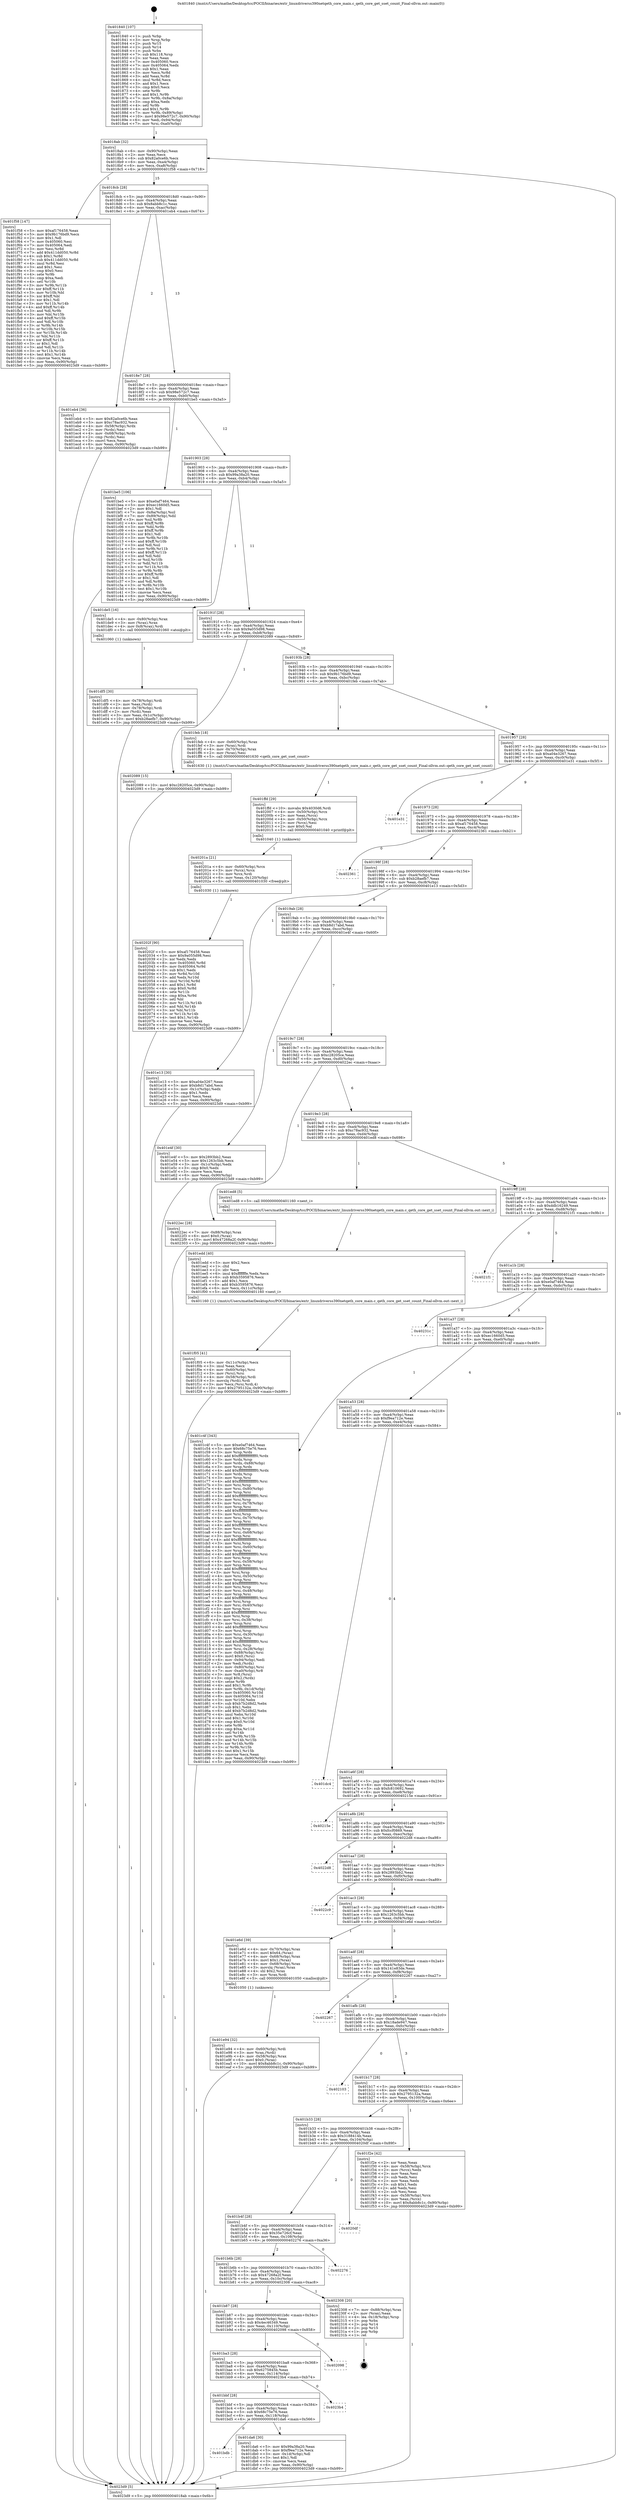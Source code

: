 digraph "0x401840" {
  label = "0x401840 (/mnt/c/Users/mathe/Desktop/tcc/POCII/binaries/extr_linuxdriverss390netqeth_core_main.c_qeth_core_get_sset_count_Final-ollvm.out::main(0))"
  labelloc = "t"
  node[shape=record]

  Entry [label="",width=0.3,height=0.3,shape=circle,fillcolor=black,style=filled]
  "0x4018ab" [label="{
     0x4018ab [32]\l
     | [instrs]\l
     &nbsp;&nbsp;0x4018ab \<+6\>: mov -0x90(%rbp),%eax\l
     &nbsp;&nbsp;0x4018b1 \<+2\>: mov %eax,%ecx\l
     &nbsp;&nbsp;0x4018b3 \<+6\>: sub $0x82a0ce6b,%ecx\l
     &nbsp;&nbsp;0x4018b9 \<+6\>: mov %eax,-0xa4(%rbp)\l
     &nbsp;&nbsp;0x4018bf \<+6\>: mov %ecx,-0xa8(%rbp)\l
     &nbsp;&nbsp;0x4018c5 \<+6\>: je 0000000000401f58 \<main+0x718\>\l
  }"]
  "0x401f58" [label="{
     0x401f58 [147]\l
     | [instrs]\l
     &nbsp;&nbsp;0x401f58 \<+5\>: mov $0xaf176458,%eax\l
     &nbsp;&nbsp;0x401f5d \<+5\>: mov $0x9b176bd9,%ecx\l
     &nbsp;&nbsp;0x401f62 \<+2\>: mov $0x1,%dl\l
     &nbsp;&nbsp;0x401f64 \<+7\>: mov 0x405060,%esi\l
     &nbsp;&nbsp;0x401f6b \<+7\>: mov 0x405064,%edi\l
     &nbsp;&nbsp;0x401f72 \<+3\>: mov %esi,%r8d\l
     &nbsp;&nbsp;0x401f75 \<+7\>: add $0x411dd050,%r8d\l
     &nbsp;&nbsp;0x401f7c \<+4\>: sub $0x1,%r8d\l
     &nbsp;&nbsp;0x401f80 \<+7\>: sub $0x411dd050,%r8d\l
     &nbsp;&nbsp;0x401f87 \<+4\>: imul %r8d,%esi\l
     &nbsp;&nbsp;0x401f8b \<+3\>: and $0x1,%esi\l
     &nbsp;&nbsp;0x401f8e \<+3\>: cmp $0x0,%esi\l
     &nbsp;&nbsp;0x401f91 \<+4\>: sete %r9b\l
     &nbsp;&nbsp;0x401f95 \<+3\>: cmp $0xa,%edi\l
     &nbsp;&nbsp;0x401f98 \<+4\>: setl %r10b\l
     &nbsp;&nbsp;0x401f9c \<+3\>: mov %r9b,%r11b\l
     &nbsp;&nbsp;0x401f9f \<+4\>: xor $0xff,%r11b\l
     &nbsp;&nbsp;0x401fa3 \<+3\>: mov %r10b,%bl\l
     &nbsp;&nbsp;0x401fa6 \<+3\>: xor $0xff,%bl\l
     &nbsp;&nbsp;0x401fa9 \<+3\>: xor $0x1,%dl\l
     &nbsp;&nbsp;0x401fac \<+3\>: mov %r11b,%r14b\l
     &nbsp;&nbsp;0x401faf \<+4\>: and $0xff,%r14b\l
     &nbsp;&nbsp;0x401fb3 \<+3\>: and %dl,%r9b\l
     &nbsp;&nbsp;0x401fb6 \<+3\>: mov %bl,%r15b\l
     &nbsp;&nbsp;0x401fb9 \<+4\>: and $0xff,%r15b\l
     &nbsp;&nbsp;0x401fbd \<+3\>: and %dl,%r10b\l
     &nbsp;&nbsp;0x401fc0 \<+3\>: or %r9b,%r14b\l
     &nbsp;&nbsp;0x401fc3 \<+3\>: or %r10b,%r15b\l
     &nbsp;&nbsp;0x401fc6 \<+3\>: xor %r15b,%r14b\l
     &nbsp;&nbsp;0x401fc9 \<+3\>: or %bl,%r11b\l
     &nbsp;&nbsp;0x401fcc \<+4\>: xor $0xff,%r11b\l
     &nbsp;&nbsp;0x401fd0 \<+3\>: or $0x1,%dl\l
     &nbsp;&nbsp;0x401fd3 \<+3\>: and %dl,%r11b\l
     &nbsp;&nbsp;0x401fd6 \<+3\>: or %r11b,%r14b\l
     &nbsp;&nbsp;0x401fd9 \<+4\>: test $0x1,%r14b\l
     &nbsp;&nbsp;0x401fdd \<+3\>: cmovne %ecx,%eax\l
     &nbsp;&nbsp;0x401fe0 \<+6\>: mov %eax,-0x90(%rbp)\l
     &nbsp;&nbsp;0x401fe6 \<+5\>: jmp 00000000004023d9 \<main+0xb99\>\l
  }"]
  "0x4018cb" [label="{
     0x4018cb [28]\l
     | [instrs]\l
     &nbsp;&nbsp;0x4018cb \<+5\>: jmp 00000000004018d0 \<main+0x90\>\l
     &nbsp;&nbsp;0x4018d0 \<+6\>: mov -0xa4(%rbp),%eax\l
     &nbsp;&nbsp;0x4018d6 \<+5\>: sub $0x8abb8c1c,%eax\l
     &nbsp;&nbsp;0x4018db \<+6\>: mov %eax,-0xac(%rbp)\l
     &nbsp;&nbsp;0x4018e1 \<+6\>: je 0000000000401eb4 \<main+0x674\>\l
  }"]
  Exit [label="",width=0.3,height=0.3,shape=circle,fillcolor=black,style=filled,peripheries=2]
  "0x401eb4" [label="{
     0x401eb4 [36]\l
     | [instrs]\l
     &nbsp;&nbsp;0x401eb4 \<+5\>: mov $0x82a0ce6b,%eax\l
     &nbsp;&nbsp;0x401eb9 \<+5\>: mov $0xc78ac932,%ecx\l
     &nbsp;&nbsp;0x401ebe \<+4\>: mov -0x58(%rbp),%rdx\l
     &nbsp;&nbsp;0x401ec2 \<+2\>: mov (%rdx),%esi\l
     &nbsp;&nbsp;0x401ec4 \<+4\>: mov -0x68(%rbp),%rdx\l
     &nbsp;&nbsp;0x401ec8 \<+2\>: cmp (%rdx),%esi\l
     &nbsp;&nbsp;0x401eca \<+3\>: cmovl %ecx,%eax\l
     &nbsp;&nbsp;0x401ecd \<+6\>: mov %eax,-0x90(%rbp)\l
     &nbsp;&nbsp;0x401ed3 \<+5\>: jmp 00000000004023d9 \<main+0xb99\>\l
  }"]
  "0x4018e7" [label="{
     0x4018e7 [28]\l
     | [instrs]\l
     &nbsp;&nbsp;0x4018e7 \<+5\>: jmp 00000000004018ec \<main+0xac\>\l
     &nbsp;&nbsp;0x4018ec \<+6\>: mov -0xa4(%rbp),%eax\l
     &nbsp;&nbsp;0x4018f2 \<+5\>: sub $0x98e572c7,%eax\l
     &nbsp;&nbsp;0x4018f7 \<+6\>: mov %eax,-0xb0(%rbp)\l
     &nbsp;&nbsp;0x4018fd \<+6\>: je 0000000000401be5 \<main+0x3a5\>\l
  }"]
  "0x40202f" [label="{
     0x40202f [90]\l
     | [instrs]\l
     &nbsp;&nbsp;0x40202f \<+5\>: mov $0xaf176458,%eax\l
     &nbsp;&nbsp;0x402034 \<+5\>: mov $0x9a055d98,%esi\l
     &nbsp;&nbsp;0x402039 \<+2\>: xor %edx,%edx\l
     &nbsp;&nbsp;0x40203b \<+8\>: mov 0x405060,%r8d\l
     &nbsp;&nbsp;0x402043 \<+8\>: mov 0x405064,%r9d\l
     &nbsp;&nbsp;0x40204b \<+3\>: sub $0x1,%edx\l
     &nbsp;&nbsp;0x40204e \<+3\>: mov %r8d,%r10d\l
     &nbsp;&nbsp;0x402051 \<+3\>: add %edx,%r10d\l
     &nbsp;&nbsp;0x402054 \<+4\>: imul %r10d,%r8d\l
     &nbsp;&nbsp;0x402058 \<+4\>: and $0x1,%r8d\l
     &nbsp;&nbsp;0x40205c \<+4\>: cmp $0x0,%r8d\l
     &nbsp;&nbsp;0x402060 \<+4\>: sete %r11b\l
     &nbsp;&nbsp;0x402064 \<+4\>: cmp $0xa,%r9d\l
     &nbsp;&nbsp;0x402068 \<+3\>: setl %bl\l
     &nbsp;&nbsp;0x40206b \<+3\>: mov %r11b,%r14b\l
     &nbsp;&nbsp;0x40206e \<+3\>: and %bl,%r14b\l
     &nbsp;&nbsp;0x402071 \<+3\>: xor %bl,%r11b\l
     &nbsp;&nbsp;0x402074 \<+3\>: or %r11b,%r14b\l
     &nbsp;&nbsp;0x402077 \<+4\>: test $0x1,%r14b\l
     &nbsp;&nbsp;0x40207b \<+3\>: cmovne %esi,%eax\l
     &nbsp;&nbsp;0x40207e \<+6\>: mov %eax,-0x90(%rbp)\l
     &nbsp;&nbsp;0x402084 \<+5\>: jmp 00000000004023d9 \<main+0xb99\>\l
  }"]
  "0x401be5" [label="{
     0x401be5 [106]\l
     | [instrs]\l
     &nbsp;&nbsp;0x401be5 \<+5\>: mov $0xe0af7464,%eax\l
     &nbsp;&nbsp;0x401bea \<+5\>: mov $0xec1660d5,%ecx\l
     &nbsp;&nbsp;0x401bef \<+2\>: mov $0x1,%dl\l
     &nbsp;&nbsp;0x401bf1 \<+7\>: mov -0x8a(%rbp),%sil\l
     &nbsp;&nbsp;0x401bf8 \<+7\>: mov -0x89(%rbp),%dil\l
     &nbsp;&nbsp;0x401bff \<+3\>: mov %sil,%r8b\l
     &nbsp;&nbsp;0x401c02 \<+4\>: xor $0xff,%r8b\l
     &nbsp;&nbsp;0x401c06 \<+3\>: mov %dil,%r9b\l
     &nbsp;&nbsp;0x401c09 \<+4\>: xor $0xff,%r9b\l
     &nbsp;&nbsp;0x401c0d \<+3\>: xor $0x1,%dl\l
     &nbsp;&nbsp;0x401c10 \<+3\>: mov %r8b,%r10b\l
     &nbsp;&nbsp;0x401c13 \<+4\>: and $0xff,%r10b\l
     &nbsp;&nbsp;0x401c17 \<+3\>: and %dl,%sil\l
     &nbsp;&nbsp;0x401c1a \<+3\>: mov %r9b,%r11b\l
     &nbsp;&nbsp;0x401c1d \<+4\>: and $0xff,%r11b\l
     &nbsp;&nbsp;0x401c21 \<+3\>: and %dl,%dil\l
     &nbsp;&nbsp;0x401c24 \<+3\>: or %sil,%r10b\l
     &nbsp;&nbsp;0x401c27 \<+3\>: or %dil,%r11b\l
     &nbsp;&nbsp;0x401c2a \<+3\>: xor %r11b,%r10b\l
     &nbsp;&nbsp;0x401c2d \<+3\>: or %r9b,%r8b\l
     &nbsp;&nbsp;0x401c30 \<+4\>: xor $0xff,%r8b\l
     &nbsp;&nbsp;0x401c34 \<+3\>: or $0x1,%dl\l
     &nbsp;&nbsp;0x401c37 \<+3\>: and %dl,%r8b\l
     &nbsp;&nbsp;0x401c3a \<+3\>: or %r8b,%r10b\l
     &nbsp;&nbsp;0x401c3d \<+4\>: test $0x1,%r10b\l
     &nbsp;&nbsp;0x401c41 \<+3\>: cmovne %ecx,%eax\l
     &nbsp;&nbsp;0x401c44 \<+6\>: mov %eax,-0x90(%rbp)\l
     &nbsp;&nbsp;0x401c4a \<+5\>: jmp 00000000004023d9 \<main+0xb99\>\l
  }"]
  "0x401903" [label="{
     0x401903 [28]\l
     | [instrs]\l
     &nbsp;&nbsp;0x401903 \<+5\>: jmp 0000000000401908 \<main+0xc8\>\l
     &nbsp;&nbsp;0x401908 \<+6\>: mov -0xa4(%rbp),%eax\l
     &nbsp;&nbsp;0x40190e \<+5\>: sub $0x99a38a20,%eax\l
     &nbsp;&nbsp;0x401913 \<+6\>: mov %eax,-0xb4(%rbp)\l
     &nbsp;&nbsp;0x401919 \<+6\>: je 0000000000401de5 \<main+0x5a5\>\l
  }"]
  "0x4023d9" [label="{
     0x4023d9 [5]\l
     | [instrs]\l
     &nbsp;&nbsp;0x4023d9 \<+5\>: jmp 00000000004018ab \<main+0x6b\>\l
  }"]
  "0x401840" [label="{
     0x401840 [107]\l
     | [instrs]\l
     &nbsp;&nbsp;0x401840 \<+1\>: push %rbp\l
     &nbsp;&nbsp;0x401841 \<+3\>: mov %rsp,%rbp\l
     &nbsp;&nbsp;0x401844 \<+2\>: push %r15\l
     &nbsp;&nbsp;0x401846 \<+2\>: push %r14\l
     &nbsp;&nbsp;0x401848 \<+1\>: push %rbx\l
     &nbsp;&nbsp;0x401849 \<+7\>: sub $0x118,%rsp\l
     &nbsp;&nbsp;0x401850 \<+2\>: xor %eax,%eax\l
     &nbsp;&nbsp;0x401852 \<+7\>: mov 0x405060,%ecx\l
     &nbsp;&nbsp;0x401859 \<+7\>: mov 0x405064,%edx\l
     &nbsp;&nbsp;0x401860 \<+3\>: sub $0x1,%eax\l
     &nbsp;&nbsp;0x401863 \<+3\>: mov %ecx,%r8d\l
     &nbsp;&nbsp;0x401866 \<+3\>: add %eax,%r8d\l
     &nbsp;&nbsp;0x401869 \<+4\>: imul %r8d,%ecx\l
     &nbsp;&nbsp;0x40186d \<+3\>: and $0x1,%ecx\l
     &nbsp;&nbsp;0x401870 \<+3\>: cmp $0x0,%ecx\l
     &nbsp;&nbsp;0x401873 \<+4\>: sete %r9b\l
     &nbsp;&nbsp;0x401877 \<+4\>: and $0x1,%r9b\l
     &nbsp;&nbsp;0x40187b \<+7\>: mov %r9b,-0x8a(%rbp)\l
     &nbsp;&nbsp;0x401882 \<+3\>: cmp $0xa,%edx\l
     &nbsp;&nbsp;0x401885 \<+4\>: setl %r9b\l
     &nbsp;&nbsp;0x401889 \<+4\>: and $0x1,%r9b\l
     &nbsp;&nbsp;0x40188d \<+7\>: mov %r9b,-0x89(%rbp)\l
     &nbsp;&nbsp;0x401894 \<+10\>: movl $0x98e572c7,-0x90(%rbp)\l
     &nbsp;&nbsp;0x40189e \<+6\>: mov %edi,-0x94(%rbp)\l
     &nbsp;&nbsp;0x4018a4 \<+7\>: mov %rsi,-0xa0(%rbp)\l
  }"]
  "0x40201a" [label="{
     0x40201a [21]\l
     | [instrs]\l
     &nbsp;&nbsp;0x40201a \<+4\>: mov -0x60(%rbp),%rcx\l
     &nbsp;&nbsp;0x40201e \<+3\>: mov (%rcx),%rcx\l
     &nbsp;&nbsp;0x402021 \<+3\>: mov %rcx,%rdi\l
     &nbsp;&nbsp;0x402024 \<+6\>: mov %eax,-0x120(%rbp)\l
     &nbsp;&nbsp;0x40202a \<+5\>: call 0000000000401030 \<free@plt\>\l
     | [calls]\l
     &nbsp;&nbsp;0x401030 \{1\} (unknown)\l
  }"]
  "0x401de5" [label="{
     0x401de5 [16]\l
     | [instrs]\l
     &nbsp;&nbsp;0x401de5 \<+4\>: mov -0x80(%rbp),%rax\l
     &nbsp;&nbsp;0x401de9 \<+3\>: mov (%rax),%rax\l
     &nbsp;&nbsp;0x401dec \<+4\>: mov 0x8(%rax),%rdi\l
     &nbsp;&nbsp;0x401df0 \<+5\>: call 0000000000401060 \<atoi@plt\>\l
     | [calls]\l
     &nbsp;&nbsp;0x401060 \{1\} (unknown)\l
  }"]
  "0x40191f" [label="{
     0x40191f [28]\l
     | [instrs]\l
     &nbsp;&nbsp;0x40191f \<+5\>: jmp 0000000000401924 \<main+0xe4\>\l
     &nbsp;&nbsp;0x401924 \<+6\>: mov -0xa4(%rbp),%eax\l
     &nbsp;&nbsp;0x40192a \<+5\>: sub $0x9a055d98,%eax\l
     &nbsp;&nbsp;0x40192f \<+6\>: mov %eax,-0xb8(%rbp)\l
     &nbsp;&nbsp;0x401935 \<+6\>: je 0000000000402089 \<main+0x849\>\l
  }"]
  "0x401ffd" [label="{
     0x401ffd [29]\l
     | [instrs]\l
     &nbsp;&nbsp;0x401ffd \<+10\>: movabs $0x4030d6,%rdi\l
     &nbsp;&nbsp;0x402007 \<+4\>: mov -0x50(%rbp),%rcx\l
     &nbsp;&nbsp;0x40200b \<+2\>: mov %eax,(%rcx)\l
     &nbsp;&nbsp;0x40200d \<+4\>: mov -0x50(%rbp),%rcx\l
     &nbsp;&nbsp;0x402011 \<+2\>: mov (%rcx),%esi\l
     &nbsp;&nbsp;0x402013 \<+2\>: mov $0x0,%al\l
     &nbsp;&nbsp;0x402015 \<+5\>: call 0000000000401040 \<printf@plt\>\l
     | [calls]\l
     &nbsp;&nbsp;0x401040 \{1\} (unknown)\l
  }"]
  "0x402089" [label="{
     0x402089 [15]\l
     | [instrs]\l
     &nbsp;&nbsp;0x402089 \<+10\>: movl $0xc28205ce,-0x90(%rbp)\l
     &nbsp;&nbsp;0x402093 \<+5\>: jmp 00000000004023d9 \<main+0xb99\>\l
  }"]
  "0x40193b" [label="{
     0x40193b [28]\l
     | [instrs]\l
     &nbsp;&nbsp;0x40193b \<+5\>: jmp 0000000000401940 \<main+0x100\>\l
     &nbsp;&nbsp;0x401940 \<+6\>: mov -0xa4(%rbp),%eax\l
     &nbsp;&nbsp;0x401946 \<+5\>: sub $0x9b176bd9,%eax\l
     &nbsp;&nbsp;0x40194b \<+6\>: mov %eax,-0xbc(%rbp)\l
     &nbsp;&nbsp;0x401951 \<+6\>: je 0000000000401feb \<main+0x7ab\>\l
  }"]
  "0x401f05" [label="{
     0x401f05 [41]\l
     | [instrs]\l
     &nbsp;&nbsp;0x401f05 \<+6\>: mov -0x11c(%rbp),%ecx\l
     &nbsp;&nbsp;0x401f0b \<+3\>: imul %eax,%ecx\l
     &nbsp;&nbsp;0x401f0e \<+4\>: mov -0x60(%rbp),%rsi\l
     &nbsp;&nbsp;0x401f12 \<+3\>: mov (%rsi),%rsi\l
     &nbsp;&nbsp;0x401f15 \<+4\>: mov -0x58(%rbp),%rdi\l
     &nbsp;&nbsp;0x401f19 \<+3\>: movslq (%rdi),%rdi\l
     &nbsp;&nbsp;0x401f1c \<+3\>: mov %ecx,(%rsi,%rdi,4)\l
     &nbsp;&nbsp;0x401f1f \<+10\>: movl $0x2795132a,-0x90(%rbp)\l
     &nbsp;&nbsp;0x401f29 \<+5\>: jmp 00000000004023d9 \<main+0xb99\>\l
  }"]
  "0x401feb" [label="{
     0x401feb [18]\l
     | [instrs]\l
     &nbsp;&nbsp;0x401feb \<+4\>: mov -0x60(%rbp),%rax\l
     &nbsp;&nbsp;0x401fef \<+3\>: mov (%rax),%rdi\l
     &nbsp;&nbsp;0x401ff2 \<+4\>: mov -0x70(%rbp),%rax\l
     &nbsp;&nbsp;0x401ff6 \<+2\>: mov (%rax),%esi\l
     &nbsp;&nbsp;0x401ff8 \<+5\>: call 0000000000401630 \<qeth_core_get_sset_count\>\l
     | [calls]\l
     &nbsp;&nbsp;0x401630 \{1\} (/mnt/c/Users/mathe/Desktop/tcc/POCII/binaries/extr_linuxdriverss390netqeth_core_main.c_qeth_core_get_sset_count_Final-ollvm.out::qeth_core_get_sset_count)\l
  }"]
  "0x401957" [label="{
     0x401957 [28]\l
     | [instrs]\l
     &nbsp;&nbsp;0x401957 \<+5\>: jmp 000000000040195c \<main+0x11c\>\l
     &nbsp;&nbsp;0x40195c \<+6\>: mov -0xa4(%rbp),%eax\l
     &nbsp;&nbsp;0x401962 \<+5\>: sub $0xa04e3267,%eax\l
     &nbsp;&nbsp;0x401967 \<+6\>: mov %eax,-0xc0(%rbp)\l
     &nbsp;&nbsp;0x40196d \<+6\>: je 0000000000401e31 \<main+0x5f1\>\l
  }"]
  "0x401edd" [label="{
     0x401edd [40]\l
     | [instrs]\l
     &nbsp;&nbsp;0x401edd \<+5\>: mov $0x2,%ecx\l
     &nbsp;&nbsp;0x401ee2 \<+1\>: cltd\l
     &nbsp;&nbsp;0x401ee3 \<+2\>: idiv %ecx\l
     &nbsp;&nbsp;0x401ee5 \<+6\>: imul $0xfffffffe,%edx,%ecx\l
     &nbsp;&nbsp;0x401eeb \<+6\>: sub $0xb3595876,%ecx\l
     &nbsp;&nbsp;0x401ef1 \<+3\>: add $0x1,%ecx\l
     &nbsp;&nbsp;0x401ef4 \<+6\>: add $0xb3595876,%ecx\l
     &nbsp;&nbsp;0x401efa \<+6\>: mov %ecx,-0x11c(%rbp)\l
     &nbsp;&nbsp;0x401f00 \<+5\>: call 0000000000401160 \<next_i\>\l
     | [calls]\l
     &nbsp;&nbsp;0x401160 \{1\} (/mnt/c/Users/mathe/Desktop/tcc/POCII/binaries/extr_linuxdriverss390netqeth_core_main.c_qeth_core_get_sset_count_Final-ollvm.out::next_i)\l
  }"]
  "0x401e31" [label="{
     0x401e31\l
  }", style=dashed]
  "0x401973" [label="{
     0x401973 [28]\l
     | [instrs]\l
     &nbsp;&nbsp;0x401973 \<+5\>: jmp 0000000000401978 \<main+0x138\>\l
     &nbsp;&nbsp;0x401978 \<+6\>: mov -0xa4(%rbp),%eax\l
     &nbsp;&nbsp;0x40197e \<+5\>: sub $0xaf176458,%eax\l
     &nbsp;&nbsp;0x401983 \<+6\>: mov %eax,-0xc4(%rbp)\l
     &nbsp;&nbsp;0x401989 \<+6\>: je 0000000000402361 \<main+0xb21\>\l
  }"]
  "0x401e94" [label="{
     0x401e94 [32]\l
     | [instrs]\l
     &nbsp;&nbsp;0x401e94 \<+4\>: mov -0x60(%rbp),%rdi\l
     &nbsp;&nbsp;0x401e98 \<+3\>: mov %rax,(%rdi)\l
     &nbsp;&nbsp;0x401e9b \<+4\>: mov -0x58(%rbp),%rax\l
     &nbsp;&nbsp;0x401e9f \<+6\>: movl $0x0,(%rax)\l
     &nbsp;&nbsp;0x401ea5 \<+10\>: movl $0x8abb8c1c,-0x90(%rbp)\l
     &nbsp;&nbsp;0x401eaf \<+5\>: jmp 00000000004023d9 \<main+0xb99\>\l
  }"]
  "0x402361" [label="{
     0x402361\l
  }", style=dashed]
  "0x40198f" [label="{
     0x40198f [28]\l
     | [instrs]\l
     &nbsp;&nbsp;0x40198f \<+5\>: jmp 0000000000401994 \<main+0x154\>\l
     &nbsp;&nbsp;0x401994 \<+6\>: mov -0xa4(%rbp),%eax\l
     &nbsp;&nbsp;0x40199a \<+5\>: sub $0xb28aefb7,%eax\l
     &nbsp;&nbsp;0x40199f \<+6\>: mov %eax,-0xc8(%rbp)\l
     &nbsp;&nbsp;0x4019a5 \<+6\>: je 0000000000401e13 \<main+0x5d3\>\l
  }"]
  "0x401df5" [label="{
     0x401df5 [30]\l
     | [instrs]\l
     &nbsp;&nbsp;0x401df5 \<+4\>: mov -0x78(%rbp),%rdi\l
     &nbsp;&nbsp;0x401df9 \<+2\>: mov %eax,(%rdi)\l
     &nbsp;&nbsp;0x401dfb \<+4\>: mov -0x78(%rbp),%rdi\l
     &nbsp;&nbsp;0x401dff \<+2\>: mov (%rdi),%eax\l
     &nbsp;&nbsp;0x401e01 \<+3\>: mov %eax,-0x1c(%rbp)\l
     &nbsp;&nbsp;0x401e04 \<+10\>: movl $0xb28aefb7,-0x90(%rbp)\l
     &nbsp;&nbsp;0x401e0e \<+5\>: jmp 00000000004023d9 \<main+0xb99\>\l
  }"]
  "0x401e13" [label="{
     0x401e13 [30]\l
     | [instrs]\l
     &nbsp;&nbsp;0x401e13 \<+5\>: mov $0xa04e3267,%eax\l
     &nbsp;&nbsp;0x401e18 \<+5\>: mov $0xb8d17abd,%ecx\l
     &nbsp;&nbsp;0x401e1d \<+3\>: mov -0x1c(%rbp),%edx\l
     &nbsp;&nbsp;0x401e20 \<+3\>: cmp $0x1,%edx\l
     &nbsp;&nbsp;0x401e23 \<+3\>: cmovl %ecx,%eax\l
     &nbsp;&nbsp;0x401e26 \<+6\>: mov %eax,-0x90(%rbp)\l
     &nbsp;&nbsp;0x401e2c \<+5\>: jmp 00000000004023d9 \<main+0xb99\>\l
  }"]
  "0x4019ab" [label="{
     0x4019ab [28]\l
     | [instrs]\l
     &nbsp;&nbsp;0x4019ab \<+5\>: jmp 00000000004019b0 \<main+0x170\>\l
     &nbsp;&nbsp;0x4019b0 \<+6\>: mov -0xa4(%rbp),%eax\l
     &nbsp;&nbsp;0x4019b6 \<+5\>: sub $0xb8d17abd,%eax\l
     &nbsp;&nbsp;0x4019bb \<+6\>: mov %eax,-0xcc(%rbp)\l
     &nbsp;&nbsp;0x4019c1 \<+6\>: je 0000000000401e4f \<main+0x60f\>\l
  }"]
  "0x401bdb" [label="{
     0x401bdb\l
  }", style=dashed]
  "0x401e4f" [label="{
     0x401e4f [30]\l
     | [instrs]\l
     &nbsp;&nbsp;0x401e4f \<+5\>: mov $0x2893bb2,%eax\l
     &nbsp;&nbsp;0x401e54 \<+5\>: mov $0x1263c5bb,%ecx\l
     &nbsp;&nbsp;0x401e59 \<+3\>: mov -0x1c(%rbp),%edx\l
     &nbsp;&nbsp;0x401e5c \<+3\>: cmp $0x0,%edx\l
     &nbsp;&nbsp;0x401e5f \<+3\>: cmove %ecx,%eax\l
     &nbsp;&nbsp;0x401e62 \<+6\>: mov %eax,-0x90(%rbp)\l
     &nbsp;&nbsp;0x401e68 \<+5\>: jmp 00000000004023d9 \<main+0xb99\>\l
  }"]
  "0x4019c7" [label="{
     0x4019c7 [28]\l
     | [instrs]\l
     &nbsp;&nbsp;0x4019c7 \<+5\>: jmp 00000000004019cc \<main+0x18c\>\l
     &nbsp;&nbsp;0x4019cc \<+6\>: mov -0xa4(%rbp),%eax\l
     &nbsp;&nbsp;0x4019d2 \<+5\>: sub $0xc28205ce,%eax\l
     &nbsp;&nbsp;0x4019d7 \<+6\>: mov %eax,-0xd0(%rbp)\l
     &nbsp;&nbsp;0x4019dd \<+6\>: je 00000000004022ec \<main+0xaac\>\l
  }"]
  "0x401da6" [label="{
     0x401da6 [30]\l
     | [instrs]\l
     &nbsp;&nbsp;0x401da6 \<+5\>: mov $0x99a38a20,%eax\l
     &nbsp;&nbsp;0x401dab \<+5\>: mov $0xf9ea712e,%ecx\l
     &nbsp;&nbsp;0x401db0 \<+3\>: mov -0x1d(%rbp),%dl\l
     &nbsp;&nbsp;0x401db3 \<+3\>: test $0x1,%dl\l
     &nbsp;&nbsp;0x401db6 \<+3\>: cmovne %ecx,%eax\l
     &nbsp;&nbsp;0x401db9 \<+6\>: mov %eax,-0x90(%rbp)\l
     &nbsp;&nbsp;0x401dbf \<+5\>: jmp 00000000004023d9 \<main+0xb99\>\l
  }"]
  "0x4022ec" [label="{
     0x4022ec [28]\l
     | [instrs]\l
     &nbsp;&nbsp;0x4022ec \<+7\>: mov -0x88(%rbp),%rax\l
     &nbsp;&nbsp;0x4022f3 \<+6\>: movl $0x0,(%rax)\l
     &nbsp;&nbsp;0x4022f9 \<+10\>: movl $0x47268a2f,-0x90(%rbp)\l
     &nbsp;&nbsp;0x402303 \<+5\>: jmp 00000000004023d9 \<main+0xb99\>\l
  }"]
  "0x4019e3" [label="{
     0x4019e3 [28]\l
     | [instrs]\l
     &nbsp;&nbsp;0x4019e3 \<+5\>: jmp 00000000004019e8 \<main+0x1a8\>\l
     &nbsp;&nbsp;0x4019e8 \<+6\>: mov -0xa4(%rbp),%eax\l
     &nbsp;&nbsp;0x4019ee \<+5\>: sub $0xc78ac932,%eax\l
     &nbsp;&nbsp;0x4019f3 \<+6\>: mov %eax,-0xd4(%rbp)\l
     &nbsp;&nbsp;0x4019f9 \<+6\>: je 0000000000401ed8 \<main+0x698\>\l
  }"]
  "0x401bbf" [label="{
     0x401bbf [28]\l
     | [instrs]\l
     &nbsp;&nbsp;0x401bbf \<+5\>: jmp 0000000000401bc4 \<main+0x384\>\l
     &nbsp;&nbsp;0x401bc4 \<+6\>: mov -0xa4(%rbp),%eax\l
     &nbsp;&nbsp;0x401bca \<+5\>: sub $0x68c75e76,%eax\l
     &nbsp;&nbsp;0x401bcf \<+6\>: mov %eax,-0x118(%rbp)\l
     &nbsp;&nbsp;0x401bd5 \<+6\>: je 0000000000401da6 \<main+0x566\>\l
  }"]
  "0x401ed8" [label="{
     0x401ed8 [5]\l
     | [instrs]\l
     &nbsp;&nbsp;0x401ed8 \<+5\>: call 0000000000401160 \<next_i\>\l
     | [calls]\l
     &nbsp;&nbsp;0x401160 \{1\} (/mnt/c/Users/mathe/Desktop/tcc/POCII/binaries/extr_linuxdriverss390netqeth_core_main.c_qeth_core_get_sset_count_Final-ollvm.out::next_i)\l
  }"]
  "0x4019ff" [label="{
     0x4019ff [28]\l
     | [instrs]\l
     &nbsp;&nbsp;0x4019ff \<+5\>: jmp 0000000000401a04 \<main+0x1c4\>\l
     &nbsp;&nbsp;0x401a04 \<+6\>: mov -0xa4(%rbp),%eax\l
     &nbsp;&nbsp;0x401a0a \<+5\>: sub $0xddb16249,%eax\l
     &nbsp;&nbsp;0x401a0f \<+6\>: mov %eax,-0xd8(%rbp)\l
     &nbsp;&nbsp;0x401a15 \<+6\>: je 00000000004021f1 \<main+0x9b1\>\l
  }"]
  "0x4023b4" [label="{
     0x4023b4\l
  }", style=dashed]
  "0x4021f1" [label="{
     0x4021f1\l
  }", style=dashed]
  "0x401a1b" [label="{
     0x401a1b [28]\l
     | [instrs]\l
     &nbsp;&nbsp;0x401a1b \<+5\>: jmp 0000000000401a20 \<main+0x1e0\>\l
     &nbsp;&nbsp;0x401a20 \<+6\>: mov -0xa4(%rbp),%eax\l
     &nbsp;&nbsp;0x401a26 \<+5\>: sub $0xe0af7464,%eax\l
     &nbsp;&nbsp;0x401a2b \<+6\>: mov %eax,-0xdc(%rbp)\l
     &nbsp;&nbsp;0x401a31 \<+6\>: je 000000000040231c \<main+0xadc\>\l
  }"]
  "0x401ba3" [label="{
     0x401ba3 [28]\l
     | [instrs]\l
     &nbsp;&nbsp;0x401ba3 \<+5\>: jmp 0000000000401ba8 \<main+0x368\>\l
     &nbsp;&nbsp;0x401ba8 \<+6\>: mov -0xa4(%rbp),%eax\l
     &nbsp;&nbsp;0x401bae \<+5\>: sub $0x6275845b,%eax\l
     &nbsp;&nbsp;0x401bb3 \<+6\>: mov %eax,-0x114(%rbp)\l
     &nbsp;&nbsp;0x401bb9 \<+6\>: je 00000000004023b4 \<main+0xb74\>\l
  }"]
  "0x40231c" [label="{
     0x40231c\l
  }", style=dashed]
  "0x401a37" [label="{
     0x401a37 [28]\l
     | [instrs]\l
     &nbsp;&nbsp;0x401a37 \<+5\>: jmp 0000000000401a3c \<main+0x1fc\>\l
     &nbsp;&nbsp;0x401a3c \<+6\>: mov -0xa4(%rbp),%eax\l
     &nbsp;&nbsp;0x401a42 \<+5\>: sub $0xec1660d5,%eax\l
     &nbsp;&nbsp;0x401a47 \<+6\>: mov %eax,-0xe0(%rbp)\l
     &nbsp;&nbsp;0x401a4d \<+6\>: je 0000000000401c4f \<main+0x40f\>\l
  }"]
  "0x402098" [label="{
     0x402098\l
  }", style=dashed]
  "0x401c4f" [label="{
     0x401c4f [343]\l
     | [instrs]\l
     &nbsp;&nbsp;0x401c4f \<+5\>: mov $0xe0af7464,%eax\l
     &nbsp;&nbsp;0x401c54 \<+5\>: mov $0x68c75e76,%ecx\l
     &nbsp;&nbsp;0x401c59 \<+3\>: mov %rsp,%rdx\l
     &nbsp;&nbsp;0x401c5c \<+4\>: add $0xfffffffffffffff0,%rdx\l
     &nbsp;&nbsp;0x401c60 \<+3\>: mov %rdx,%rsp\l
     &nbsp;&nbsp;0x401c63 \<+7\>: mov %rdx,-0x88(%rbp)\l
     &nbsp;&nbsp;0x401c6a \<+3\>: mov %rsp,%rdx\l
     &nbsp;&nbsp;0x401c6d \<+4\>: add $0xfffffffffffffff0,%rdx\l
     &nbsp;&nbsp;0x401c71 \<+3\>: mov %rdx,%rsp\l
     &nbsp;&nbsp;0x401c74 \<+3\>: mov %rsp,%rsi\l
     &nbsp;&nbsp;0x401c77 \<+4\>: add $0xfffffffffffffff0,%rsi\l
     &nbsp;&nbsp;0x401c7b \<+3\>: mov %rsi,%rsp\l
     &nbsp;&nbsp;0x401c7e \<+4\>: mov %rsi,-0x80(%rbp)\l
     &nbsp;&nbsp;0x401c82 \<+3\>: mov %rsp,%rsi\l
     &nbsp;&nbsp;0x401c85 \<+4\>: add $0xfffffffffffffff0,%rsi\l
     &nbsp;&nbsp;0x401c89 \<+3\>: mov %rsi,%rsp\l
     &nbsp;&nbsp;0x401c8c \<+4\>: mov %rsi,-0x78(%rbp)\l
     &nbsp;&nbsp;0x401c90 \<+3\>: mov %rsp,%rsi\l
     &nbsp;&nbsp;0x401c93 \<+4\>: add $0xfffffffffffffff0,%rsi\l
     &nbsp;&nbsp;0x401c97 \<+3\>: mov %rsi,%rsp\l
     &nbsp;&nbsp;0x401c9a \<+4\>: mov %rsi,-0x70(%rbp)\l
     &nbsp;&nbsp;0x401c9e \<+3\>: mov %rsp,%rsi\l
     &nbsp;&nbsp;0x401ca1 \<+4\>: add $0xfffffffffffffff0,%rsi\l
     &nbsp;&nbsp;0x401ca5 \<+3\>: mov %rsi,%rsp\l
     &nbsp;&nbsp;0x401ca8 \<+4\>: mov %rsi,-0x68(%rbp)\l
     &nbsp;&nbsp;0x401cac \<+3\>: mov %rsp,%rsi\l
     &nbsp;&nbsp;0x401caf \<+4\>: add $0xfffffffffffffff0,%rsi\l
     &nbsp;&nbsp;0x401cb3 \<+3\>: mov %rsi,%rsp\l
     &nbsp;&nbsp;0x401cb6 \<+4\>: mov %rsi,-0x60(%rbp)\l
     &nbsp;&nbsp;0x401cba \<+3\>: mov %rsp,%rsi\l
     &nbsp;&nbsp;0x401cbd \<+4\>: add $0xfffffffffffffff0,%rsi\l
     &nbsp;&nbsp;0x401cc1 \<+3\>: mov %rsi,%rsp\l
     &nbsp;&nbsp;0x401cc4 \<+4\>: mov %rsi,-0x58(%rbp)\l
     &nbsp;&nbsp;0x401cc8 \<+3\>: mov %rsp,%rsi\l
     &nbsp;&nbsp;0x401ccb \<+4\>: add $0xfffffffffffffff0,%rsi\l
     &nbsp;&nbsp;0x401ccf \<+3\>: mov %rsi,%rsp\l
     &nbsp;&nbsp;0x401cd2 \<+4\>: mov %rsi,-0x50(%rbp)\l
     &nbsp;&nbsp;0x401cd6 \<+3\>: mov %rsp,%rsi\l
     &nbsp;&nbsp;0x401cd9 \<+4\>: add $0xfffffffffffffff0,%rsi\l
     &nbsp;&nbsp;0x401cdd \<+3\>: mov %rsi,%rsp\l
     &nbsp;&nbsp;0x401ce0 \<+4\>: mov %rsi,-0x48(%rbp)\l
     &nbsp;&nbsp;0x401ce4 \<+3\>: mov %rsp,%rsi\l
     &nbsp;&nbsp;0x401ce7 \<+4\>: add $0xfffffffffffffff0,%rsi\l
     &nbsp;&nbsp;0x401ceb \<+3\>: mov %rsi,%rsp\l
     &nbsp;&nbsp;0x401cee \<+4\>: mov %rsi,-0x40(%rbp)\l
     &nbsp;&nbsp;0x401cf2 \<+3\>: mov %rsp,%rsi\l
     &nbsp;&nbsp;0x401cf5 \<+4\>: add $0xfffffffffffffff0,%rsi\l
     &nbsp;&nbsp;0x401cf9 \<+3\>: mov %rsi,%rsp\l
     &nbsp;&nbsp;0x401cfc \<+4\>: mov %rsi,-0x38(%rbp)\l
     &nbsp;&nbsp;0x401d00 \<+3\>: mov %rsp,%rsi\l
     &nbsp;&nbsp;0x401d03 \<+4\>: add $0xfffffffffffffff0,%rsi\l
     &nbsp;&nbsp;0x401d07 \<+3\>: mov %rsi,%rsp\l
     &nbsp;&nbsp;0x401d0a \<+4\>: mov %rsi,-0x30(%rbp)\l
     &nbsp;&nbsp;0x401d0e \<+3\>: mov %rsp,%rsi\l
     &nbsp;&nbsp;0x401d11 \<+4\>: add $0xfffffffffffffff0,%rsi\l
     &nbsp;&nbsp;0x401d15 \<+3\>: mov %rsi,%rsp\l
     &nbsp;&nbsp;0x401d18 \<+4\>: mov %rsi,-0x28(%rbp)\l
     &nbsp;&nbsp;0x401d1c \<+7\>: mov -0x88(%rbp),%rsi\l
     &nbsp;&nbsp;0x401d23 \<+6\>: movl $0x0,(%rsi)\l
     &nbsp;&nbsp;0x401d29 \<+6\>: mov -0x94(%rbp),%edi\l
     &nbsp;&nbsp;0x401d2f \<+2\>: mov %edi,(%rdx)\l
     &nbsp;&nbsp;0x401d31 \<+4\>: mov -0x80(%rbp),%rsi\l
     &nbsp;&nbsp;0x401d35 \<+7\>: mov -0xa0(%rbp),%r8\l
     &nbsp;&nbsp;0x401d3c \<+3\>: mov %r8,(%rsi)\l
     &nbsp;&nbsp;0x401d3f \<+3\>: cmpl $0x2,(%rdx)\l
     &nbsp;&nbsp;0x401d42 \<+4\>: setne %r9b\l
     &nbsp;&nbsp;0x401d46 \<+4\>: and $0x1,%r9b\l
     &nbsp;&nbsp;0x401d4a \<+4\>: mov %r9b,-0x1d(%rbp)\l
     &nbsp;&nbsp;0x401d4e \<+8\>: mov 0x405060,%r10d\l
     &nbsp;&nbsp;0x401d56 \<+8\>: mov 0x405064,%r11d\l
     &nbsp;&nbsp;0x401d5e \<+3\>: mov %r10d,%ebx\l
     &nbsp;&nbsp;0x401d61 \<+6\>: sub $0xb7b2d8d2,%ebx\l
     &nbsp;&nbsp;0x401d67 \<+3\>: sub $0x1,%ebx\l
     &nbsp;&nbsp;0x401d6a \<+6\>: add $0xb7b2d8d2,%ebx\l
     &nbsp;&nbsp;0x401d70 \<+4\>: imul %ebx,%r10d\l
     &nbsp;&nbsp;0x401d74 \<+4\>: and $0x1,%r10d\l
     &nbsp;&nbsp;0x401d78 \<+4\>: cmp $0x0,%r10d\l
     &nbsp;&nbsp;0x401d7c \<+4\>: sete %r9b\l
     &nbsp;&nbsp;0x401d80 \<+4\>: cmp $0xa,%r11d\l
     &nbsp;&nbsp;0x401d84 \<+4\>: setl %r14b\l
     &nbsp;&nbsp;0x401d88 \<+3\>: mov %r9b,%r15b\l
     &nbsp;&nbsp;0x401d8b \<+3\>: and %r14b,%r15b\l
     &nbsp;&nbsp;0x401d8e \<+3\>: xor %r14b,%r9b\l
     &nbsp;&nbsp;0x401d91 \<+3\>: or %r9b,%r15b\l
     &nbsp;&nbsp;0x401d94 \<+4\>: test $0x1,%r15b\l
     &nbsp;&nbsp;0x401d98 \<+3\>: cmovne %ecx,%eax\l
     &nbsp;&nbsp;0x401d9b \<+6\>: mov %eax,-0x90(%rbp)\l
     &nbsp;&nbsp;0x401da1 \<+5\>: jmp 00000000004023d9 \<main+0xb99\>\l
  }"]
  "0x401a53" [label="{
     0x401a53 [28]\l
     | [instrs]\l
     &nbsp;&nbsp;0x401a53 \<+5\>: jmp 0000000000401a58 \<main+0x218\>\l
     &nbsp;&nbsp;0x401a58 \<+6\>: mov -0xa4(%rbp),%eax\l
     &nbsp;&nbsp;0x401a5e \<+5\>: sub $0xf9ea712e,%eax\l
     &nbsp;&nbsp;0x401a63 \<+6\>: mov %eax,-0xe4(%rbp)\l
     &nbsp;&nbsp;0x401a69 \<+6\>: je 0000000000401dc4 \<main+0x584\>\l
  }"]
  "0x401b87" [label="{
     0x401b87 [28]\l
     | [instrs]\l
     &nbsp;&nbsp;0x401b87 \<+5\>: jmp 0000000000401b8c \<main+0x34c\>\l
     &nbsp;&nbsp;0x401b8c \<+6\>: mov -0xa4(%rbp),%eax\l
     &nbsp;&nbsp;0x401b92 \<+5\>: sub $0x4ec46349,%eax\l
     &nbsp;&nbsp;0x401b97 \<+6\>: mov %eax,-0x110(%rbp)\l
     &nbsp;&nbsp;0x401b9d \<+6\>: je 0000000000402098 \<main+0x858\>\l
  }"]
  "0x402308" [label="{
     0x402308 [20]\l
     | [instrs]\l
     &nbsp;&nbsp;0x402308 \<+7\>: mov -0x88(%rbp),%rax\l
     &nbsp;&nbsp;0x40230f \<+2\>: mov (%rax),%eax\l
     &nbsp;&nbsp;0x402311 \<+4\>: lea -0x18(%rbp),%rsp\l
     &nbsp;&nbsp;0x402315 \<+1\>: pop %rbx\l
     &nbsp;&nbsp;0x402316 \<+2\>: pop %r14\l
     &nbsp;&nbsp;0x402318 \<+2\>: pop %r15\l
     &nbsp;&nbsp;0x40231a \<+1\>: pop %rbp\l
     &nbsp;&nbsp;0x40231b \<+1\>: ret\l
  }"]
  "0x401dc4" [label="{
     0x401dc4\l
  }", style=dashed]
  "0x401a6f" [label="{
     0x401a6f [28]\l
     | [instrs]\l
     &nbsp;&nbsp;0x401a6f \<+5\>: jmp 0000000000401a74 \<main+0x234\>\l
     &nbsp;&nbsp;0x401a74 \<+6\>: mov -0xa4(%rbp),%eax\l
     &nbsp;&nbsp;0x401a7a \<+5\>: sub $0xfc810692,%eax\l
     &nbsp;&nbsp;0x401a7f \<+6\>: mov %eax,-0xe8(%rbp)\l
     &nbsp;&nbsp;0x401a85 \<+6\>: je 000000000040215e \<main+0x91e\>\l
  }"]
  "0x401b6b" [label="{
     0x401b6b [28]\l
     | [instrs]\l
     &nbsp;&nbsp;0x401b6b \<+5\>: jmp 0000000000401b70 \<main+0x330\>\l
     &nbsp;&nbsp;0x401b70 \<+6\>: mov -0xa4(%rbp),%eax\l
     &nbsp;&nbsp;0x401b76 \<+5\>: sub $0x47268a2f,%eax\l
     &nbsp;&nbsp;0x401b7b \<+6\>: mov %eax,-0x10c(%rbp)\l
     &nbsp;&nbsp;0x401b81 \<+6\>: je 0000000000402308 \<main+0xac8\>\l
  }"]
  "0x40215e" [label="{
     0x40215e\l
  }", style=dashed]
  "0x401a8b" [label="{
     0x401a8b [28]\l
     | [instrs]\l
     &nbsp;&nbsp;0x401a8b \<+5\>: jmp 0000000000401a90 \<main+0x250\>\l
     &nbsp;&nbsp;0x401a90 \<+6\>: mov -0xa4(%rbp),%eax\l
     &nbsp;&nbsp;0x401a96 \<+5\>: sub $0xfccf0869,%eax\l
     &nbsp;&nbsp;0x401a9b \<+6\>: mov %eax,-0xec(%rbp)\l
     &nbsp;&nbsp;0x401aa1 \<+6\>: je 00000000004022d8 \<main+0xa98\>\l
  }"]
  "0x402276" [label="{
     0x402276\l
  }", style=dashed]
  "0x4022d8" [label="{
     0x4022d8\l
  }", style=dashed]
  "0x401aa7" [label="{
     0x401aa7 [28]\l
     | [instrs]\l
     &nbsp;&nbsp;0x401aa7 \<+5\>: jmp 0000000000401aac \<main+0x26c\>\l
     &nbsp;&nbsp;0x401aac \<+6\>: mov -0xa4(%rbp),%eax\l
     &nbsp;&nbsp;0x401ab2 \<+5\>: sub $0x2893bb2,%eax\l
     &nbsp;&nbsp;0x401ab7 \<+6\>: mov %eax,-0xf0(%rbp)\l
     &nbsp;&nbsp;0x401abd \<+6\>: je 00000000004022c9 \<main+0xa89\>\l
  }"]
  "0x401b4f" [label="{
     0x401b4f [28]\l
     | [instrs]\l
     &nbsp;&nbsp;0x401b4f \<+5\>: jmp 0000000000401b54 \<main+0x314\>\l
     &nbsp;&nbsp;0x401b54 \<+6\>: mov -0xa4(%rbp),%eax\l
     &nbsp;&nbsp;0x401b5a \<+5\>: sub $0x35e726cf,%eax\l
     &nbsp;&nbsp;0x401b5f \<+6\>: mov %eax,-0x108(%rbp)\l
     &nbsp;&nbsp;0x401b65 \<+6\>: je 0000000000402276 \<main+0xa36\>\l
  }"]
  "0x4022c9" [label="{
     0x4022c9\l
  }", style=dashed]
  "0x401ac3" [label="{
     0x401ac3 [28]\l
     | [instrs]\l
     &nbsp;&nbsp;0x401ac3 \<+5\>: jmp 0000000000401ac8 \<main+0x288\>\l
     &nbsp;&nbsp;0x401ac8 \<+6\>: mov -0xa4(%rbp),%eax\l
     &nbsp;&nbsp;0x401ace \<+5\>: sub $0x1263c5bb,%eax\l
     &nbsp;&nbsp;0x401ad3 \<+6\>: mov %eax,-0xf4(%rbp)\l
     &nbsp;&nbsp;0x401ad9 \<+6\>: je 0000000000401e6d \<main+0x62d\>\l
  }"]
  "0x4020df" [label="{
     0x4020df\l
  }", style=dashed]
  "0x401e6d" [label="{
     0x401e6d [39]\l
     | [instrs]\l
     &nbsp;&nbsp;0x401e6d \<+4\>: mov -0x70(%rbp),%rax\l
     &nbsp;&nbsp;0x401e71 \<+6\>: movl $0x64,(%rax)\l
     &nbsp;&nbsp;0x401e77 \<+4\>: mov -0x68(%rbp),%rax\l
     &nbsp;&nbsp;0x401e7b \<+6\>: movl $0x1,(%rax)\l
     &nbsp;&nbsp;0x401e81 \<+4\>: mov -0x68(%rbp),%rax\l
     &nbsp;&nbsp;0x401e85 \<+3\>: movslq (%rax),%rax\l
     &nbsp;&nbsp;0x401e88 \<+4\>: shl $0x2,%rax\l
     &nbsp;&nbsp;0x401e8c \<+3\>: mov %rax,%rdi\l
     &nbsp;&nbsp;0x401e8f \<+5\>: call 0000000000401050 \<malloc@plt\>\l
     | [calls]\l
     &nbsp;&nbsp;0x401050 \{1\} (unknown)\l
  }"]
  "0x401adf" [label="{
     0x401adf [28]\l
     | [instrs]\l
     &nbsp;&nbsp;0x401adf \<+5\>: jmp 0000000000401ae4 \<main+0x2a4\>\l
     &nbsp;&nbsp;0x401ae4 \<+6\>: mov -0xa4(%rbp),%eax\l
     &nbsp;&nbsp;0x401aea \<+5\>: sub $0x141e83de,%eax\l
     &nbsp;&nbsp;0x401aef \<+6\>: mov %eax,-0xf8(%rbp)\l
     &nbsp;&nbsp;0x401af5 \<+6\>: je 0000000000402267 \<main+0xa27\>\l
  }"]
  "0x401b33" [label="{
     0x401b33 [28]\l
     | [instrs]\l
     &nbsp;&nbsp;0x401b33 \<+5\>: jmp 0000000000401b38 \<main+0x2f8\>\l
     &nbsp;&nbsp;0x401b38 \<+6\>: mov -0xa4(%rbp),%eax\l
     &nbsp;&nbsp;0x401b3e \<+5\>: sub $0x3188414b,%eax\l
     &nbsp;&nbsp;0x401b43 \<+6\>: mov %eax,-0x104(%rbp)\l
     &nbsp;&nbsp;0x401b49 \<+6\>: je 00000000004020df \<main+0x89f\>\l
  }"]
  "0x402267" [label="{
     0x402267\l
  }", style=dashed]
  "0x401afb" [label="{
     0x401afb [28]\l
     | [instrs]\l
     &nbsp;&nbsp;0x401afb \<+5\>: jmp 0000000000401b00 \<main+0x2c0\>\l
     &nbsp;&nbsp;0x401b00 \<+6\>: mov -0xa4(%rbp),%eax\l
     &nbsp;&nbsp;0x401b06 \<+5\>: sub $0x18ade947,%eax\l
     &nbsp;&nbsp;0x401b0b \<+6\>: mov %eax,-0xfc(%rbp)\l
     &nbsp;&nbsp;0x401b11 \<+6\>: je 0000000000402103 \<main+0x8c3\>\l
  }"]
  "0x401f2e" [label="{
     0x401f2e [42]\l
     | [instrs]\l
     &nbsp;&nbsp;0x401f2e \<+2\>: xor %eax,%eax\l
     &nbsp;&nbsp;0x401f30 \<+4\>: mov -0x58(%rbp),%rcx\l
     &nbsp;&nbsp;0x401f34 \<+2\>: mov (%rcx),%edx\l
     &nbsp;&nbsp;0x401f36 \<+2\>: mov %eax,%esi\l
     &nbsp;&nbsp;0x401f38 \<+2\>: sub %edx,%esi\l
     &nbsp;&nbsp;0x401f3a \<+2\>: mov %eax,%edx\l
     &nbsp;&nbsp;0x401f3c \<+3\>: sub $0x1,%edx\l
     &nbsp;&nbsp;0x401f3f \<+2\>: add %edx,%esi\l
     &nbsp;&nbsp;0x401f41 \<+2\>: sub %esi,%eax\l
     &nbsp;&nbsp;0x401f43 \<+4\>: mov -0x58(%rbp),%rcx\l
     &nbsp;&nbsp;0x401f47 \<+2\>: mov %eax,(%rcx)\l
     &nbsp;&nbsp;0x401f49 \<+10\>: movl $0x8abb8c1c,-0x90(%rbp)\l
     &nbsp;&nbsp;0x401f53 \<+5\>: jmp 00000000004023d9 \<main+0xb99\>\l
  }"]
  "0x402103" [label="{
     0x402103\l
  }", style=dashed]
  "0x401b17" [label="{
     0x401b17 [28]\l
     | [instrs]\l
     &nbsp;&nbsp;0x401b17 \<+5\>: jmp 0000000000401b1c \<main+0x2dc\>\l
     &nbsp;&nbsp;0x401b1c \<+6\>: mov -0xa4(%rbp),%eax\l
     &nbsp;&nbsp;0x401b22 \<+5\>: sub $0x2795132a,%eax\l
     &nbsp;&nbsp;0x401b27 \<+6\>: mov %eax,-0x100(%rbp)\l
     &nbsp;&nbsp;0x401b2d \<+6\>: je 0000000000401f2e \<main+0x6ee\>\l
  }"]
  Entry -> "0x401840" [label=" 1"]
  "0x4018ab" -> "0x401f58" [label=" 1"]
  "0x4018ab" -> "0x4018cb" [label=" 15"]
  "0x402308" -> Exit [label=" 1"]
  "0x4018cb" -> "0x401eb4" [label=" 2"]
  "0x4018cb" -> "0x4018e7" [label=" 13"]
  "0x4022ec" -> "0x4023d9" [label=" 1"]
  "0x4018e7" -> "0x401be5" [label=" 1"]
  "0x4018e7" -> "0x401903" [label=" 12"]
  "0x401be5" -> "0x4023d9" [label=" 1"]
  "0x401840" -> "0x4018ab" [label=" 1"]
  "0x4023d9" -> "0x4018ab" [label=" 15"]
  "0x402089" -> "0x4023d9" [label=" 1"]
  "0x401903" -> "0x401de5" [label=" 1"]
  "0x401903" -> "0x40191f" [label=" 11"]
  "0x40202f" -> "0x4023d9" [label=" 1"]
  "0x40191f" -> "0x402089" [label=" 1"]
  "0x40191f" -> "0x40193b" [label=" 10"]
  "0x40201a" -> "0x40202f" [label=" 1"]
  "0x40193b" -> "0x401feb" [label=" 1"]
  "0x40193b" -> "0x401957" [label=" 9"]
  "0x401ffd" -> "0x40201a" [label=" 1"]
  "0x401957" -> "0x401e31" [label=" 0"]
  "0x401957" -> "0x401973" [label=" 9"]
  "0x401feb" -> "0x401ffd" [label=" 1"]
  "0x401973" -> "0x402361" [label=" 0"]
  "0x401973" -> "0x40198f" [label=" 9"]
  "0x401f58" -> "0x4023d9" [label=" 1"]
  "0x40198f" -> "0x401e13" [label=" 1"]
  "0x40198f" -> "0x4019ab" [label=" 8"]
  "0x401f2e" -> "0x4023d9" [label=" 1"]
  "0x4019ab" -> "0x401e4f" [label=" 1"]
  "0x4019ab" -> "0x4019c7" [label=" 7"]
  "0x401f05" -> "0x4023d9" [label=" 1"]
  "0x4019c7" -> "0x4022ec" [label=" 1"]
  "0x4019c7" -> "0x4019e3" [label=" 6"]
  "0x401edd" -> "0x401f05" [label=" 1"]
  "0x4019e3" -> "0x401ed8" [label=" 1"]
  "0x4019e3" -> "0x4019ff" [label=" 5"]
  "0x401eb4" -> "0x4023d9" [label=" 2"]
  "0x4019ff" -> "0x4021f1" [label=" 0"]
  "0x4019ff" -> "0x401a1b" [label=" 5"]
  "0x401e94" -> "0x4023d9" [label=" 1"]
  "0x401a1b" -> "0x40231c" [label=" 0"]
  "0x401a1b" -> "0x401a37" [label=" 5"]
  "0x401e4f" -> "0x4023d9" [label=" 1"]
  "0x401a37" -> "0x401c4f" [label=" 1"]
  "0x401a37" -> "0x401a53" [label=" 4"]
  "0x401e13" -> "0x4023d9" [label=" 1"]
  "0x401c4f" -> "0x4023d9" [label=" 1"]
  "0x401de5" -> "0x401df5" [label=" 1"]
  "0x401a53" -> "0x401dc4" [label=" 0"]
  "0x401a53" -> "0x401a6f" [label=" 4"]
  "0x401da6" -> "0x4023d9" [label=" 1"]
  "0x401a6f" -> "0x40215e" [label=" 0"]
  "0x401a6f" -> "0x401a8b" [label=" 4"]
  "0x401bbf" -> "0x401da6" [label=" 1"]
  "0x401a8b" -> "0x4022d8" [label=" 0"]
  "0x401a8b" -> "0x401aa7" [label=" 4"]
  "0x401ed8" -> "0x401edd" [label=" 1"]
  "0x401aa7" -> "0x4022c9" [label=" 0"]
  "0x401aa7" -> "0x401ac3" [label=" 4"]
  "0x401ba3" -> "0x4023b4" [label=" 0"]
  "0x401ac3" -> "0x401e6d" [label=" 1"]
  "0x401ac3" -> "0x401adf" [label=" 3"]
  "0x401e6d" -> "0x401e94" [label=" 1"]
  "0x401adf" -> "0x402267" [label=" 0"]
  "0x401adf" -> "0x401afb" [label=" 3"]
  "0x401b87" -> "0x402098" [label=" 0"]
  "0x401afb" -> "0x402103" [label=" 0"]
  "0x401afb" -> "0x401b17" [label=" 3"]
  "0x401df5" -> "0x4023d9" [label=" 1"]
  "0x401b17" -> "0x401f2e" [label=" 1"]
  "0x401b17" -> "0x401b33" [label=" 2"]
  "0x401b87" -> "0x401ba3" [label=" 1"]
  "0x401b33" -> "0x4020df" [label=" 0"]
  "0x401b33" -> "0x401b4f" [label=" 2"]
  "0x401ba3" -> "0x401bbf" [label=" 1"]
  "0x401b4f" -> "0x402276" [label=" 0"]
  "0x401b4f" -> "0x401b6b" [label=" 2"]
  "0x401bbf" -> "0x401bdb" [label=" 0"]
  "0x401b6b" -> "0x402308" [label=" 1"]
  "0x401b6b" -> "0x401b87" [label=" 1"]
}
